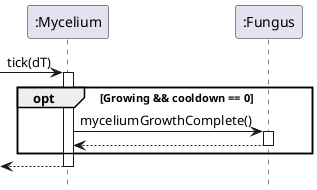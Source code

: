 @startuml Mycelium/mycelium-thickening
hide footbox

participant ":Mycelium" as mycelium
participant ":Fungus" as fungus

-> mycelium : tick(dT)
activate mycelium

opt Growing && cooldown == 0
    mycelium -> fungus : myceliumGrowthComplete()
    activate fungus
    return
end

<-- mycelium
deactivate mycelium

@enduml